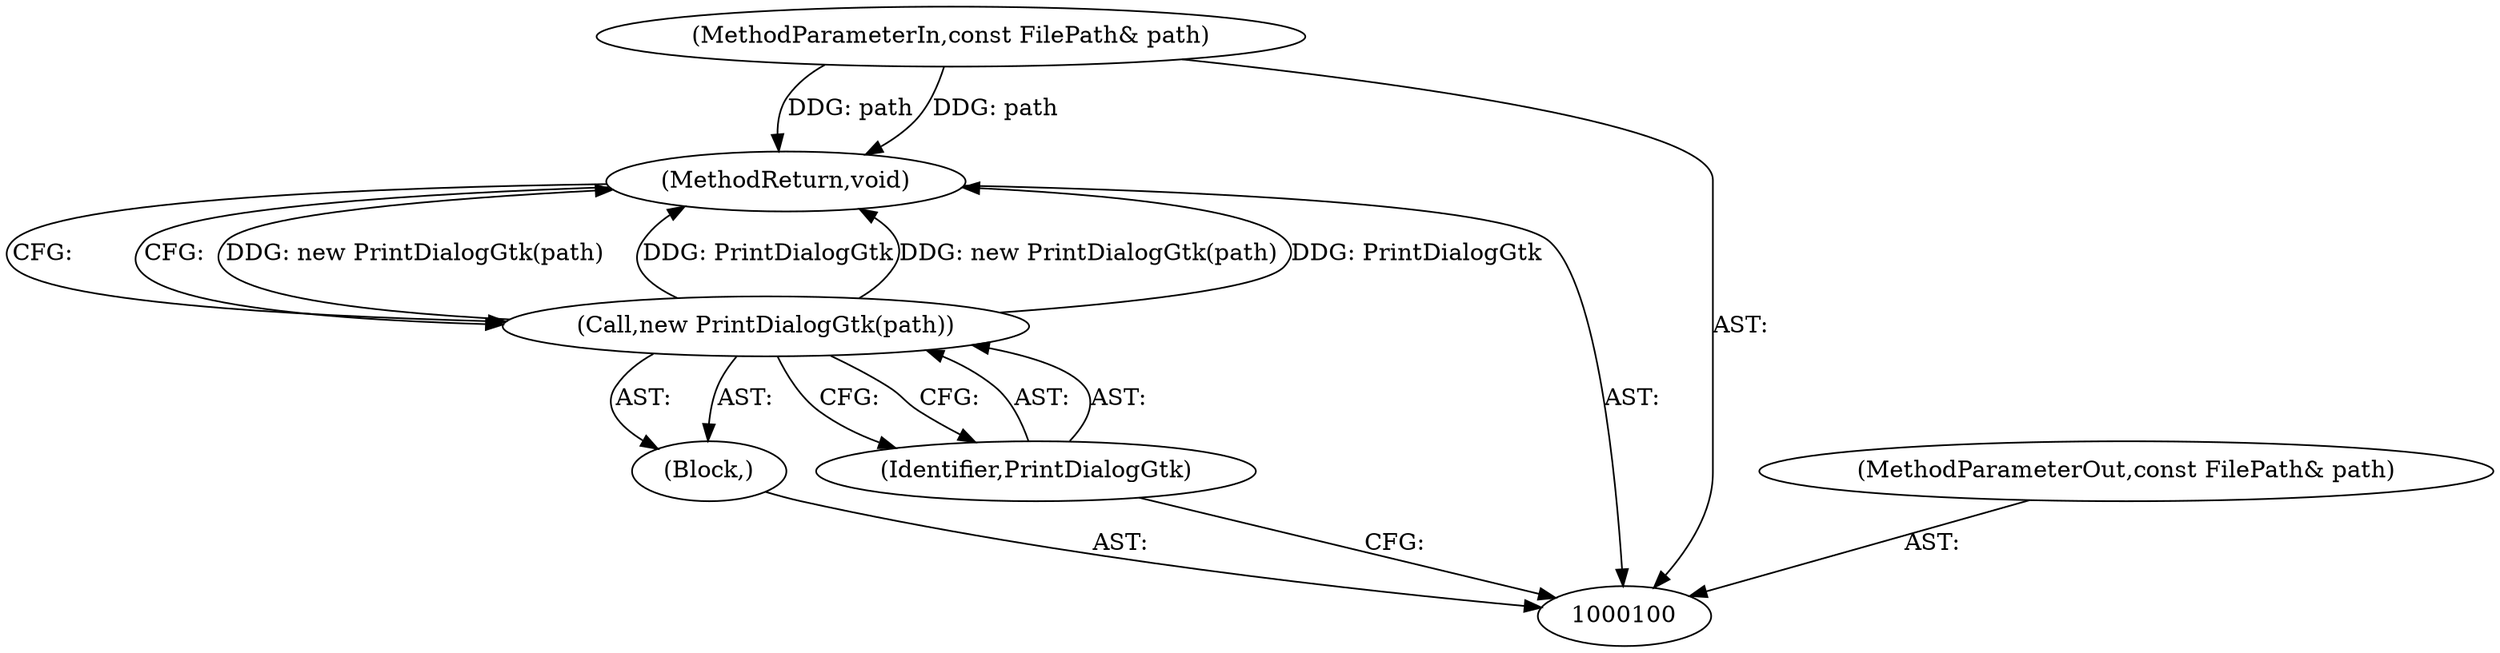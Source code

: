 digraph "1_Chrome_ccd0226c79553e318657d6285c2feacebd105996" {
"1000105" [label="(MethodReturn,void)"];
"1000101" [label="(MethodParameterIn,const FilePath& path)"];
"1000114" [label="(MethodParameterOut,const FilePath& path)"];
"1000102" [label="(Block,)"];
"1000103" [label="(Call,new PrintDialogGtk(path))"];
"1000104" [label="(Identifier,PrintDialogGtk)"];
"1000105" -> "1000100"  [label="AST: "];
"1000105" -> "1000103"  [label="CFG: "];
"1000103" -> "1000105"  [label="DDG: new PrintDialogGtk(path)"];
"1000103" -> "1000105"  [label="DDG: PrintDialogGtk"];
"1000101" -> "1000105"  [label="DDG: path"];
"1000101" -> "1000100"  [label="AST: "];
"1000101" -> "1000105"  [label="DDG: path"];
"1000114" -> "1000100"  [label="AST: "];
"1000102" -> "1000100"  [label="AST: "];
"1000103" -> "1000102"  [label="AST: "];
"1000103" -> "1000102"  [label="AST: "];
"1000103" -> "1000104"  [label="CFG: "];
"1000104" -> "1000103"  [label="AST: "];
"1000105" -> "1000103"  [label="CFG: "];
"1000103" -> "1000105"  [label="DDG: new PrintDialogGtk(path)"];
"1000103" -> "1000105"  [label="DDG: PrintDialogGtk"];
"1000104" -> "1000103"  [label="AST: "];
"1000104" -> "1000100"  [label="CFG: "];
"1000103" -> "1000104"  [label="CFG: "];
}
